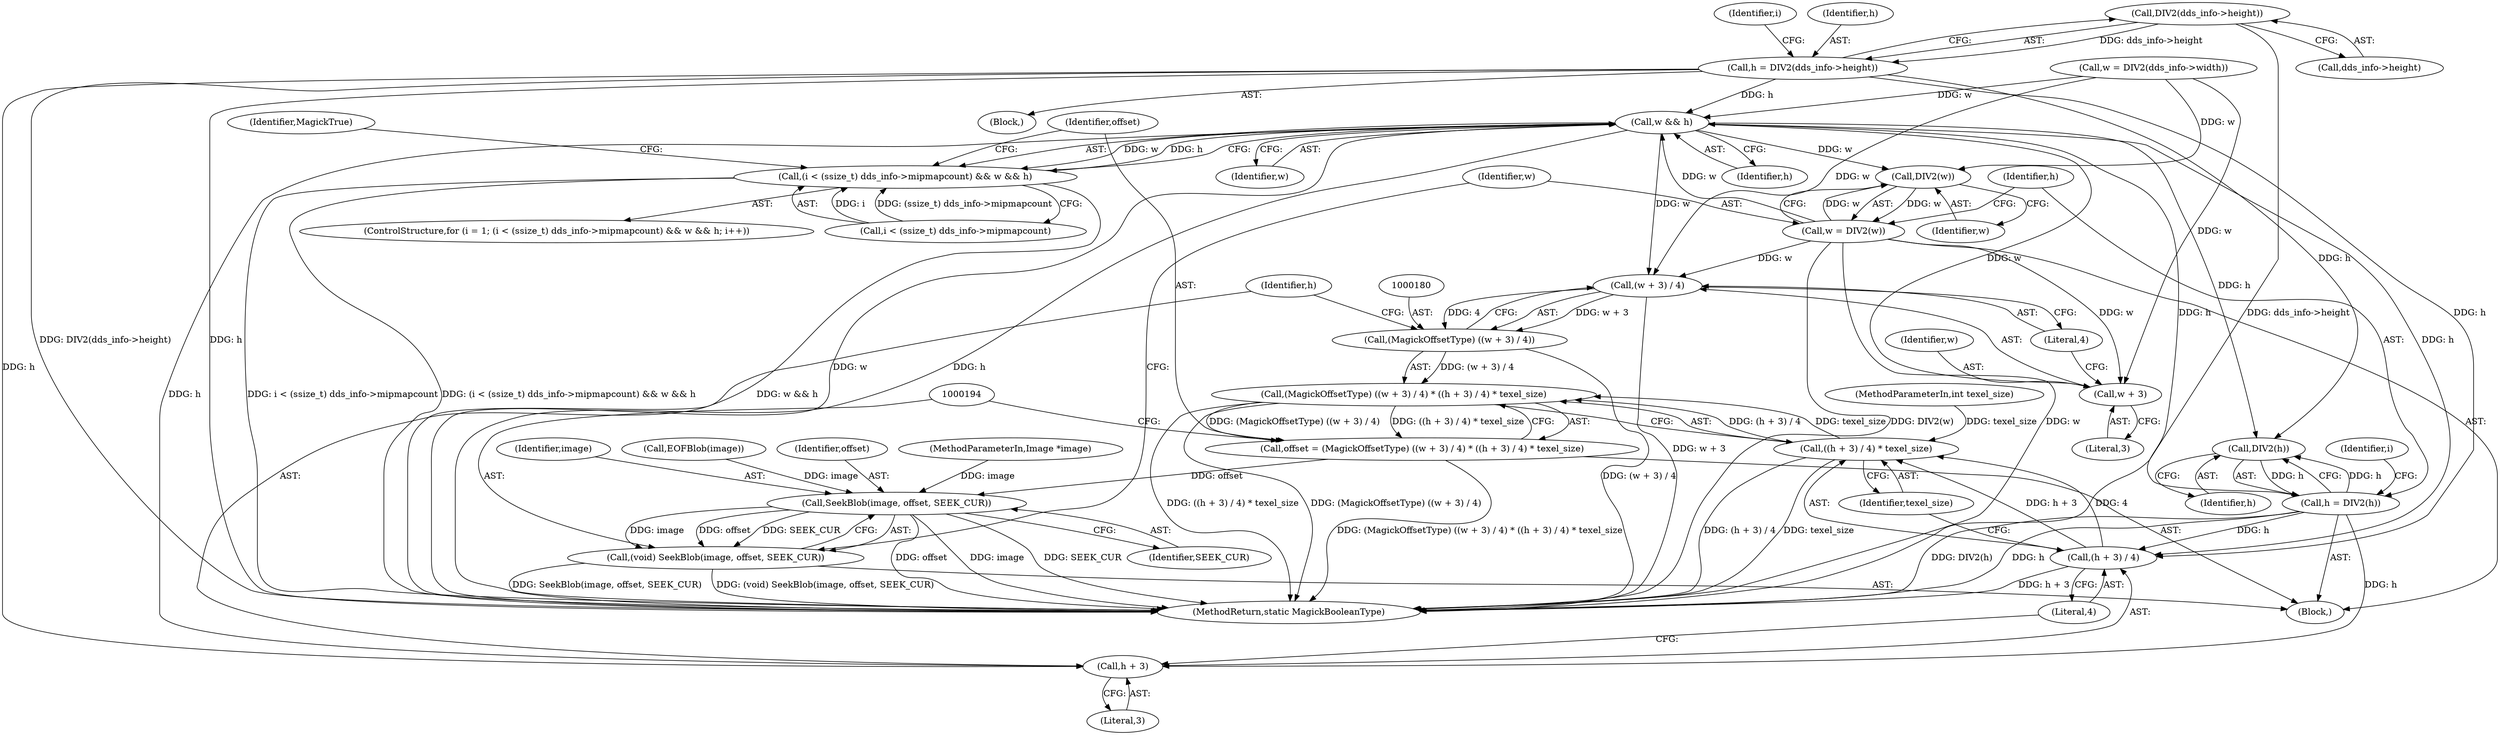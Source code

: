 digraph "0_ImageMagick_21eae25a8db5fdcd112dbcfcd9e5c37e32d32e2f@pointer" {
"1000154" [label="(Call,DIV2(dds_info->height))"];
"1000152" [label="(Call,h = DIV2(dds_info->height))"];
"1000170" [label="(Call,w && h)"];
"1000162" [label="(Call,(i < (ssize_t) dds_info->mipmapcount) && w && h)"];
"1000181" [label="(Call,(w + 3) / 4)"];
"1000179" [label="(Call,(MagickOffsetType) ((w + 3) / 4))"];
"1000178" [label="(Call,(MagickOffsetType) ((w + 3) / 4) * ((h + 3) / 4) * texel_size)"];
"1000176" [label="(Call,offset = (MagickOffsetType) ((w + 3) / 4) * ((h + 3) / 4) * texel_size)"];
"1000195" [label="(Call,SeekBlob(image, offset, SEEK_CUR))"];
"1000193" [label="(Call,(void) SeekBlob(image, offset, SEEK_CUR))"];
"1000182" [label="(Call,w + 3)"];
"1000187" [label="(Call,(h + 3) / 4)"];
"1000186" [label="(Call,((h + 3) / 4) * texel_size)"];
"1000188" [label="(Call,h + 3)"];
"1000201" [label="(Call,DIV2(w))"];
"1000199" [label="(Call,w = DIV2(w))"];
"1000205" [label="(Call,DIV2(h))"];
"1000203" [label="(Call,h = DIV2(h))"];
"1000185" [label="(Literal,4)"];
"1000160" [label="(Identifier,i)"];
"1000198" [label="(Identifier,SEEK_CUR)"];
"1000197" [label="(Identifier,offset)"];
"1000103" [label="(MethodParameterIn,Image *image)"];
"1000158" [label="(ControlStructure,for (i = 1; (i < (ssize_t) dds_info->mipmapcount) && w && h; i++))"];
"1000146" [label="(Call,w = DIV2(dds_info->width))"];
"1000163" [label="(Call,i < (ssize_t) dds_info->mipmapcount)"];
"1000191" [label="(Literal,4)"];
"1000187" [label="(Call,(h + 3) / 4)"];
"1000175" [label="(Block,)"];
"1000201" [label="(Call,DIV2(w))"];
"1000162" [label="(Call,(i < (ssize_t) dds_info->mipmapcount) && w && h)"];
"1000155" [label="(Call,dds_info->height)"];
"1000130" [label="(Block,)"];
"1000199" [label="(Call,w = DIV2(w))"];
"1000177" [label="(Identifier,offset)"];
"1000176" [label="(Call,offset = (MagickOffsetType) ((w + 3) / 4) * ((h + 3) / 4) * texel_size)"];
"1000179" [label="(Call,(MagickOffsetType) ((w + 3) / 4))"];
"1000189" [label="(Identifier,h)"];
"1000204" [label="(Identifier,h)"];
"1000203" [label="(Call,h = DIV2(h))"];
"1000209" [label="(MethodReturn,static MagickBooleanType)"];
"1000192" [label="(Identifier,texel_size)"];
"1000170" [label="(Call,w && h)"];
"1000188" [label="(Call,h + 3)"];
"1000181" [label="(Call,(w + 3) / 4)"];
"1000154" [label="(Call,DIV2(dds_info->height))"];
"1000200" [label="(Identifier,w)"];
"1000205" [label="(Call,DIV2(h))"];
"1000196" [label="(Identifier,image)"];
"1000206" [label="(Identifier,h)"];
"1000174" [label="(Identifier,i)"];
"1000133" [label="(Call,EOFBlob(image))"];
"1000184" [label="(Literal,3)"];
"1000178" [label="(Call,(MagickOffsetType) ((w + 3) / 4) * ((h + 3) / 4) * texel_size)"];
"1000172" [label="(Identifier,h)"];
"1000182" [label="(Call,w + 3)"];
"1000195" [label="(Call,SeekBlob(image, offset, SEEK_CUR))"];
"1000190" [label="(Literal,3)"];
"1000186" [label="(Call,((h + 3) / 4) * texel_size)"];
"1000208" [label="(Identifier,MagickTrue)"];
"1000153" [label="(Identifier,h)"];
"1000183" [label="(Identifier,w)"];
"1000193" [label="(Call,(void) SeekBlob(image, offset, SEEK_CUR))"];
"1000105" [label="(MethodParameterIn,int texel_size)"];
"1000152" [label="(Call,h = DIV2(dds_info->height))"];
"1000171" [label="(Identifier,w)"];
"1000202" [label="(Identifier,w)"];
"1000154" -> "1000152"  [label="AST: "];
"1000154" -> "1000155"  [label="CFG: "];
"1000155" -> "1000154"  [label="AST: "];
"1000152" -> "1000154"  [label="CFG: "];
"1000154" -> "1000209"  [label="DDG: dds_info->height"];
"1000154" -> "1000152"  [label="DDG: dds_info->height"];
"1000152" -> "1000130"  [label="AST: "];
"1000153" -> "1000152"  [label="AST: "];
"1000160" -> "1000152"  [label="CFG: "];
"1000152" -> "1000209"  [label="DDG: h"];
"1000152" -> "1000209"  [label="DDG: DIV2(dds_info->height)"];
"1000152" -> "1000170"  [label="DDG: h"];
"1000152" -> "1000187"  [label="DDG: h"];
"1000152" -> "1000188"  [label="DDG: h"];
"1000152" -> "1000205"  [label="DDG: h"];
"1000170" -> "1000162"  [label="AST: "];
"1000170" -> "1000171"  [label="CFG: "];
"1000170" -> "1000172"  [label="CFG: "];
"1000171" -> "1000170"  [label="AST: "];
"1000172" -> "1000170"  [label="AST: "];
"1000162" -> "1000170"  [label="CFG: "];
"1000170" -> "1000209"  [label="DDG: w"];
"1000170" -> "1000209"  [label="DDG: h"];
"1000170" -> "1000162"  [label="DDG: w"];
"1000170" -> "1000162"  [label="DDG: h"];
"1000199" -> "1000170"  [label="DDG: w"];
"1000146" -> "1000170"  [label="DDG: w"];
"1000203" -> "1000170"  [label="DDG: h"];
"1000170" -> "1000181"  [label="DDG: w"];
"1000170" -> "1000182"  [label="DDG: w"];
"1000170" -> "1000187"  [label="DDG: h"];
"1000170" -> "1000188"  [label="DDG: h"];
"1000170" -> "1000201"  [label="DDG: w"];
"1000170" -> "1000205"  [label="DDG: h"];
"1000162" -> "1000158"  [label="AST: "];
"1000162" -> "1000163"  [label="CFG: "];
"1000163" -> "1000162"  [label="AST: "];
"1000177" -> "1000162"  [label="CFG: "];
"1000208" -> "1000162"  [label="CFG: "];
"1000162" -> "1000209"  [label="DDG: w && h"];
"1000162" -> "1000209"  [label="DDG: i < (ssize_t) dds_info->mipmapcount"];
"1000162" -> "1000209"  [label="DDG: (i < (ssize_t) dds_info->mipmapcount) && w && h"];
"1000163" -> "1000162"  [label="DDG: i"];
"1000163" -> "1000162"  [label="DDG: (ssize_t) dds_info->mipmapcount"];
"1000181" -> "1000179"  [label="AST: "];
"1000181" -> "1000185"  [label="CFG: "];
"1000182" -> "1000181"  [label="AST: "];
"1000185" -> "1000181"  [label="AST: "];
"1000179" -> "1000181"  [label="CFG: "];
"1000181" -> "1000209"  [label="DDG: w + 3"];
"1000181" -> "1000179"  [label="DDG: w + 3"];
"1000181" -> "1000179"  [label="DDG: 4"];
"1000199" -> "1000181"  [label="DDG: w"];
"1000146" -> "1000181"  [label="DDG: w"];
"1000179" -> "1000178"  [label="AST: "];
"1000180" -> "1000179"  [label="AST: "];
"1000189" -> "1000179"  [label="CFG: "];
"1000179" -> "1000209"  [label="DDG: (w + 3) / 4"];
"1000179" -> "1000178"  [label="DDG: (w + 3) / 4"];
"1000178" -> "1000176"  [label="AST: "];
"1000178" -> "1000186"  [label="CFG: "];
"1000186" -> "1000178"  [label="AST: "];
"1000176" -> "1000178"  [label="CFG: "];
"1000178" -> "1000209"  [label="DDG: ((h + 3) / 4) * texel_size"];
"1000178" -> "1000209"  [label="DDG: (MagickOffsetType) ((w + 3) / 4)"];
"1000178" -> "1000176"  [label="DDG: (MagickOffsetType) ((w + 3) / 4)"];
"1000178" -> "1000176"  [label="DDG: ((h + 3) / 4) * texel_size"];
"1000186" -> "1000178"  [label="DDG: (h + 3) / 4"];
"1000186" -> "1000178"  [label="DDG: texel_size"];
"1000176" -> "1000175"  [label="AST: "];
"1000177" -> "1000176"  [label="AST: "];
"1000194" -> "1000176"  [label="CFG: "];
"1000176" -> "1000209"  [label="DDG: (MagickOffsetType) ((w + 3) / 4) * ((h + 3) / 4) * texel_size"];
"1000176" -> "1000195"  [label="DDG: offset"];
"1000195" -> "1000193"  [label="AST: "];
"1000195" -> "1000198"  [label="CFG: "];
"1000196" -> "1000195"  [label="AST: "];
"1000197" -> "1000195"  [label="AST: "];
"1000198" -> "1000195"  [label="AST: "];
"1000193" -> "1000195"  [label="CFG: "];
"1000195" -> "1000209"  [label="DDG: offset"];
"1000195" -> "1000209"  [label="DDG: image"];
"1000195" -> "1000209"  [label="DDG: SEEK_CUR"];
"1000195" -> "1000193"  [label="DDG: image"];
"1000195" -> "1000193"  [label="DDG: offset"];
"1000195" -> "1000193"  [label="DDG: SEEK_CUR"];
"1000133" -> "1000195"  [label="DDG: image"];
"1000103" -> "1000195"  [label="DDG: image"];
"1000193" -> "1000175"  [label="AST: "];
"1000194" -> "1000193"  [label="AST: "];
"1000200" -> "1000193"  [label="CFG: "];
"1000193" -> "1000209"  [label="DDG: SeekBlob(image, offset, SEEK_CUR)"];
"1000193" -> "1000209"  [label="DDG: (void) SeekBlob(image, offset, SEEK_CUR)"];
"1000182" -> "1000184"  [label="CFG: "];
"1000183" -> "1000182"  [label="AST: "];
"1000184" -> "1000182"  [label="AST: "];
"1000185" -> "1000182"  [label="CFG: "];
"1000199" -> "1000182"  [label="DDG: w"];
"1000146" -> "1000182"  [label="DDG: w"];
"1000187" -> "1000186"  [label="AST: "];
"1000187" -> "1000191"  [label="CFG: "];
"1000188" -> "1000187"  [label="AST: "];
"1000191" -> "1000187"  [label="AST: "];
"1000192" -> "1000187"  [label="CFG: "];
"1000187" -> "1000209"  [label="DDG: h + 3"];
"1000187" -> "1000186"  [label="DDG: h + 3"];
"1000187" -> "1000186"  [label="DDG: 4"];
"1000203" -> "1000187"  [label="DDG: h"];
"1000186" -> "1000192"  [label="CFG: "];
"1000192" -> "1000186"  [label="AST: "];
"1000186" -> "1000209"  [label="DDG: (h + 3) / 4"];
"1000186" -> "1000209"  [label="DDG: texel_size"];
"1000105" -> "1000186"  [label="DDG: texel_size"];
"1000188" -> "1000190"  [label="CFG: "];
"1000189" -> "1000188"  [label="AST: "];
"1000190" -> "1000188"  [label="AST: "];
"1000191" -> "1000188"  [label="CFG: "];
"1000203" -> "1000188"  [label="DDG: h"];
"1000201" -> "1000199"  [label="AST: "];
"1000201" -> "1000202"  [label="CFG: "];
"1000202" -> "1000201"  [label="AST: "];
"1000199" -> "1000201"  [label="CFG: "];
"1000201" -> "1000199"  [label="DDG: w"];
"1000199" -> "1000201"  [label="DDG: w"];
"1000146" -> "1000201"  [label="DDG: w"];
"1000199" -> "1000175"  [label="AST: "];
"1000200" -> "1000199"  [label="AST: "];
"1000204" -> "1000199"  [label="CFG: "];
"1000199" -> "1000209"  [label="DDG: w"];
"1000199" -> "1000209"  [label="DDG: DIV2(w)"];
"1000205" -> "1000203"  [label="AST: "];
"1000205" -> "1000206"  [label="CFG: "];
"1000206" -> "1000205"  [label="AST: "];
"1000203" -> "1000205"  [label="CFG: "];
"1000205" -> "1000203"  [label="DDG: h"];
"1000203" -> "1000205"  [label="DDG: h"];
"1000203" -> "1000175"  [label="AST: "];
"1000204" -> "1000203"  [label="AST: "];
"1000174" -> "1000203"  [label="CFG: "];
"1000203" -> "1000209"  [label="DDG: DIV2(h)"];
"1000203" -> "1000209"  [label="DDG: h"];
}
